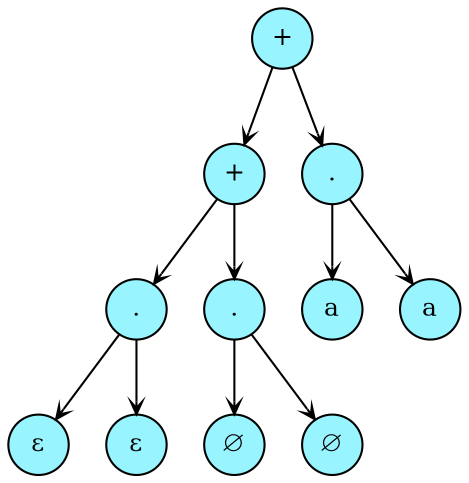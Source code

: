 digraph
{
  edge [arrowhead = vee, arrowsize = .6]
  node [fontsize = 12, fillcolor = cadetblue1, shape = circle, style = "filled,rounded", height = 0.4, width = 0.4, fixedsize = true]

  3 [label="ε"]
  4 [label="ε"]
  2 [label="."]
  2 -> 3
  2 -> 4
  6 [label="∅"]
  7 [label="∅"]
  5 [label="."]
  5 -> 6
  5 -> 7
  1 [label="+"]
  1 -> 2
  1 -> 5
  9 [label="a"]
  10 [label="a"]
  8 [label="."]
  8 -> 9
  8 -> 10
  0 [label="+"]
  0 -> 1
  0 -> 8
}
